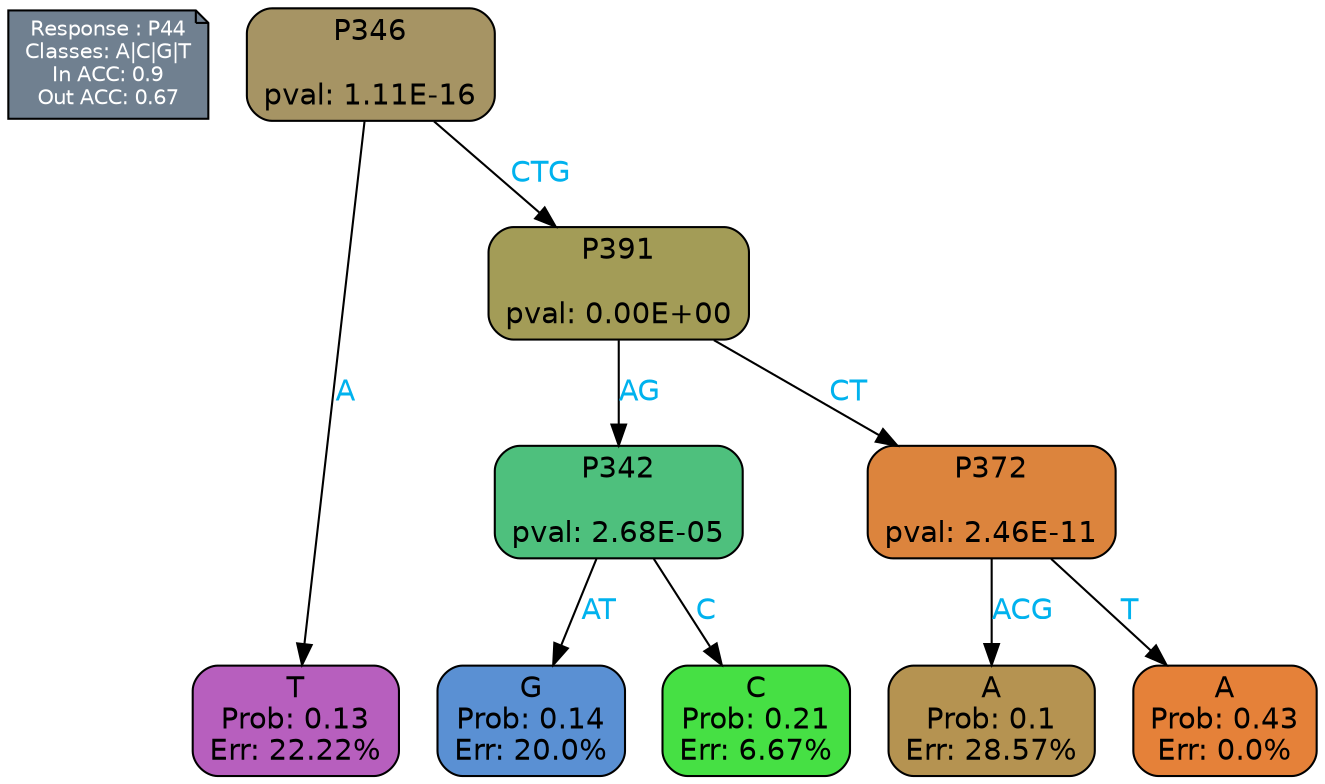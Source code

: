 digraph Tree {
node [shape=box, style="filled, rounded", color="black", fontname=helvetica] ;
graph [ranksep=equally, splines=polylines, bgcolor=transparent, dpi=600] ;
edge [fontname=helvetica] ;
LEGEND [label="Response : P44
Classes: A|C|G|T
In ACC: 0.9
Out ACC: 0.67
",shape=note,align=left,style=filled,fillcolor="slategray",fontcolor="white",fontsize=10];1 [label="P346

pval: 1.11E-16", fillcolor="#a69464"] ;
2 [label="T
Prob: 0.13
Err: 22.22%", fillcolor="#b75fbe"] ;
3 [label="P391

pval: 0.00E+00", fillcolor="#a39c57"] ;
4 [label="P342

pval: 2.68E-05", fillcolor="#4ec07d"] ;
5 [label="G
Prob: 0.14
Err: 20.0%", fillcolor="#5a90d3"] ;
6 [label="C
Prob: 0.21
Err: 6.67%", fillcolor="#46e044"] ;
7 [label="P372

pval: 2.46E-11", fillcolor="#dc843d"] ;
8 [label="A
Prob: 0.1
Err: 28.57%", fillcolor="#b59351"] ;
9 [label="A
Prob: 0.43
Err: 0.0%", fillcolor="#e58139"] ;
1 -> 2 [label="A",fontcolor=deepskyblue2] ;
1 -> 3 [label="CTG",fontcolor=deepskyblue2] ;
3 -> 4 [label="AG",fontcolor=deepskyblue2] ;
3 -> 7 [label="CT",fontcolor=deepskyblue2] ;
4 -> 5 [label="AT",fontcolor=deepskyblue2] ;
4 -> 6 [label="C",fontcolor=deepskyblue2] ;
7 -> 8 [label="ACG",fontcolor=deepskyblue2] ;
7 -> 9 [label="T",fontcolor=deepskyblue2] ;
{rank = same; 2;5;6;8;9;}{rank = same; LEGEND;1;}}